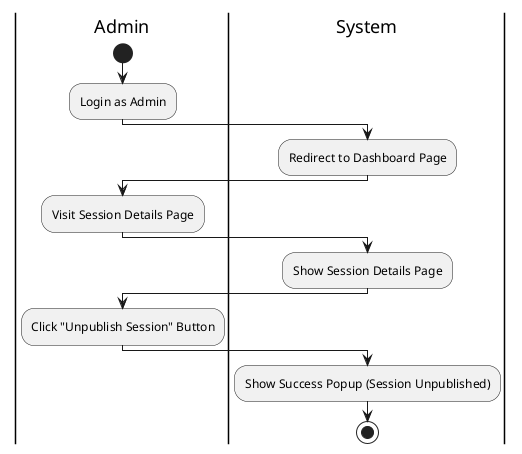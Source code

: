 @startuml UnpublishSession
|Admin|
start
:Login as Admin;
|System|
:Redirect to Dashboard Page;
|Admin|
:Visit Session Details Page;
|System|
:Show Session Details Page;
|Admin|
:Click "Unpublish Session" Button;
|System|
:Show Success Popup (Session Unpublished);
stop
@enduml
